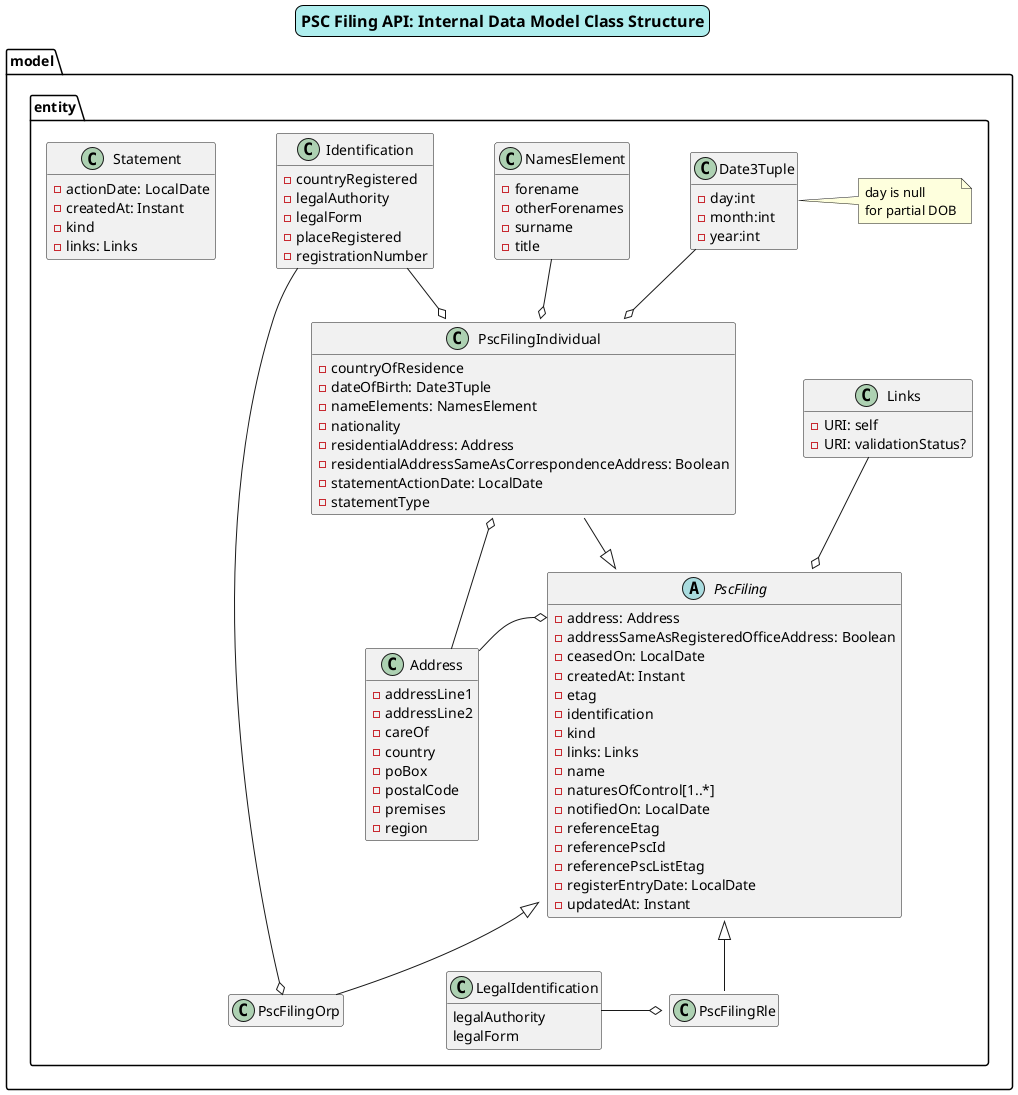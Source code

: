 @startuml
skinparam linetype poly
skinparam nodesep 60 /' horizontal separator '/
skinparam ranksep 50 /' vertical separator '/
skinparam titleBorderRoundCorner 15
skinparam titleBorderThickness 1
skinparam titleBorderColor black
skinparam titleBackgroundColor PaleTurquoise
skinparam groupInheritance 1
scale 1
hide empty members
'hide circle'
skinparam titleFontSize 16

title PSC Filing API: Internal Data Model Class Structure

    package "model" {

        package "entity" {

            class Address {
                -addressLine1
                -addressLine2
                -careOf
                -country
                -poBox
                -postalCode
                -premises
                -region
            }

            class Date3Tuple {
                -day:int
                -month:int
                -year:int
            }
            note right of Date3Tuple
               day is null
               for partial DOB
            end note

            class Identification {
                -countryRegistered
                -legalAuthority
                -legalForm
                -placeRegistered
                -registrationNumber
            }

            class NamesElement {
                -forename
                -otherForenames
                -surname
                -title
            }

            class Links {
                -URI: self
                -URI: validationStatus?
            }

            abstract class PscFiling {
                -address: Address
                -addressSameAsRegisteredOfficeAddress: Boolean
                -ceasedOn: LocalDate
                -createdAt: Instant
                -etag
                -identification
                -kind
                -links: Links
                -name
                -naturesOfControl[1..*]
                -notifiedOn: LocalDate
                -referenceEtag
                -referencePscId
                -referencePscListEtag
                -registerEntryDate: LocalDate
                -updatedAt: Instant
            }

            class PscFilingIndividual {
                -countryOfResidence
                -dateOfBirth: Date3Tuple
                -nameElements: NamesElement
                -nationality
                -residentialAddress: Address
                -residentialAddressSameAsCorrespondenceAddress: Boolean
                -statementActionDate: LocalDate
                -statementType
            }

            class PscFilingRle {
            }

            class LegalIdentification {
                legalAuthority
                legalForm
            }

            class PscFilingOrp {
            }

            class Statement {
                -actionDate: LocalDate
                -createdAt: Instant
                -kind
                -links: Links
            }

            together {
                class PscFilingIndividual
                class PscFilingOrp
                class PscFilingRle
            }

            together {
                class Address
                class Date3Tuple
                class Identification
                class NamesElement
            }

            PscFiling::address o-l- Address
            PscFilingIndividual::residential_address o-- Address
            PscFilingIndividual o-u- Date3Tuple
            PscFilingIndividual o-u- Identification
            PscFilingOrp o-u- Identification
            PscFiling o-u- Links
            PscFilingIndividual o-u- NamesElement
            PscFiling <|-- PscFilingIndividual
            PscFiling <|-- PscFilingOrp
            PscFiling <|-- PscFilingRle
            PscFilingRle::legalIdentification o-l- LegalIdentification
        }
    }


@enduml
